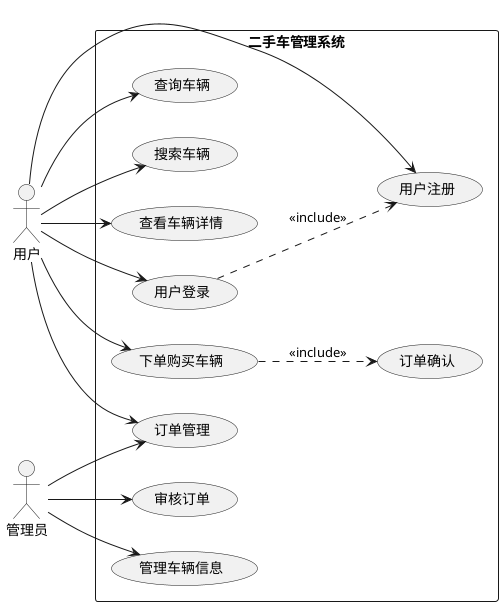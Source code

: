 @startuml
left to right direction
actor 用户
actor 管理员
rectangle "二手车管理系统" {
  usecase "用户注册" as UC1
  usecase "用户登录" as UC2
  usecase "查询车辆" as UC3
  usecase "搜索车辆" as UC4
  usecase "查看车辆详情" as UC5
  usecase "下单购买车辆" as UC6
  usecase "订单确认" as UC7
  usecase "管理车辆信息" as UC8
  usecase "审核订单" as UC9
  usecase "订单管理" as UC10
}

用户 --> UC1
用户 --> UC2
用户 --> UC3
用户 --> UC4
用户 --> UC5
用户 --> UC6
用户 --> UC10

管理员 --> UC8
管理员 --> UC9
管理员 --> UC10

UC6 ..> UC7 : <<include>>
UC2 ..> UC1 : <<include>>

@enduml
